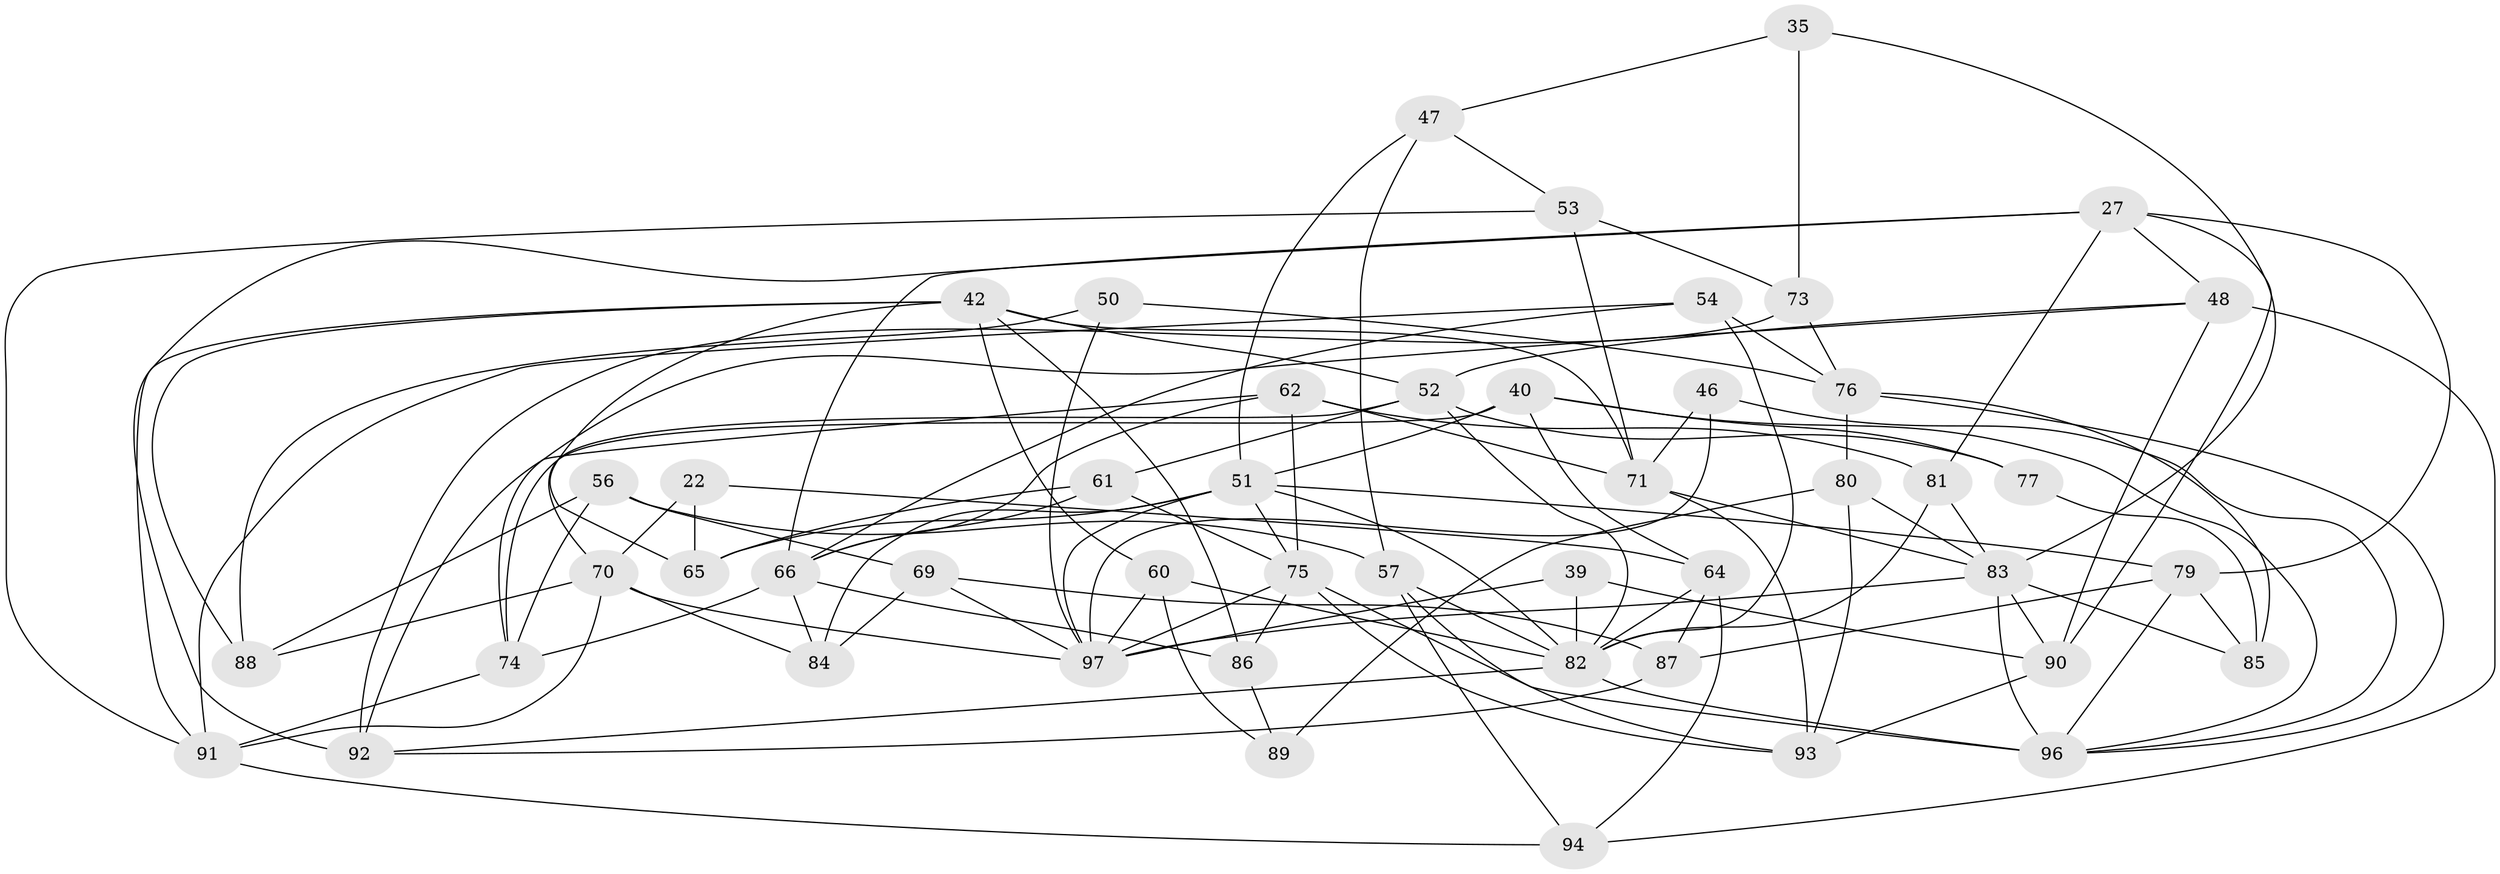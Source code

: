 // original degree distribution, {4: 1.0}
// Generated by graph-tools (version 1.1) at 2025/58/03/09/25 04:58:29]
// undirected, 48 vertices, 119 edges
graph export_dot {
graph [start="1"]
  node [color=gray90,style=filled];
  22;
  27 [super="+4+25"];
  35;
  39;
  40 [super="+28"];
  42 [super="+10+34+13"];
  46;
  47;
  48 [super="+26"];
  50;
  51 [super="+43+32"];
  52 [super="+49"];
  53;
  54;
  56;
  57 [super="+9+24"];
  60;
  61;
  62 [super="+21"];
  64 [super="+17"];
  65 [super="+33"];
  66 [super="+20+38"];
  69;
  70 [super="+30"];
  71 [super="+45"];
  73 [super="+1"];
  74 [super="+44"];
  75 [super="+8+36"];
  76 [super="+58"];
  77;
  79 [super="+63"];
  80 [super="+16"];
  81 [super="+72"];
  82 [super="+3+11+18+31"];
  83 [super="+41"];
  84;
  85;
  86;
  87;
  88;
  89;
  90 [super="+2"];
  91 [super="+68"];
  92 [super="+12"];
  93 [super="+67"];
  94 [super="+78"];
  96 [super="+37+59"];
  97 [super="+95+55"];
  22 -- 64 [weight=2];
  22 -- 65;
  22 -- 70;
  27 -- 66;
  27 -- 81 [weight=2];
  27 -- 48;
  27 -- 92;
  27 -- 90;
  27 -- 79 [weight=2];
  35 -- 47;
  35 -- 73 [weight=2];
  35 -- 83;
  39 -- 90 [weight=2];
  39 -- 97;
  39 -- 82;
  40 -- 51;
  40 -- 77 [weight=2];
  40 -- 64;
  40 -- 74;
  40 -- 96;
  42 -- 86;
  42 -- 65;
  42 -- 60;
  42 -- 52 [weight=2];
  42 -- 71 [weight=2];
  42 -- 88;
  42 -- 91 [weight=2];
  46 -- 96;
  46 -- 97;
  46 -- 71 [weight=2];
  47 -- 53;
  47 -- 57;
  47 -- 51;
  48 -- 52;
  48 -- 90;
  48 -- 94 [weight=2];
  48 -- 74;
  50 -- 88;
  50 -- 76 [weight=2];
  50 -- 97;
  51 -- 79;
  51 -- 65 [weight=3];
  51 -- 97;
  51 -- 84;
  51 -- 82;
  51 -- 75;
  52 -- 82;
  52 -- 61;
  52 -- 77;
  52 -- 70 [weight=2];
  53 -- 73;
  53 -- 71;
  53 -- 91;
  54 -- 66;
  54 -- 91;
  54 -- 76;
  54 -- 82;
  56 -- 88;
  56 -- 74;
  56 -- 69;
  56 -- 57;
  57 -- 94 [weight=2];
  57 -- 93 [weight=2];
  57 -- 82 [weight=2];
  60 -- 89;
  60 -- 82;
  60 -- 97;
  61 -- 65;
  61 -- 75;
  61 -- 66;
  62 -- 92;
  62 -- 71;
  62 -- 81 [weight=2];
  62 -- 75;
  62 -- 66;
  64 -- 87;
  64 -- 94;
  64 -- 82;
  66 -- 74 [weight=2];
  66 -- 84;
  66 -- 86;
  69 -- 87;
  69 -- 97;
  69 -- 84;
  70 -- 84;
  70 -- 97;
  70 -- 88;
  70 -- 91 [weight=2];
  71 -- 93;
  71 -- 83;
  73 -- 92 [weight=2];
  73 -- 76;
  74 -- 91;
  75 -- 96;
  75 -- 97 [weight=2];
  75 -- 86;
  75 -- 93;
  76 -- 80 [weight=2];
  76 -- 85;
  76 -- 96;
  77 -- 85;
  79 -- 85;
  79 -- 87;
  79 -- 96;
  80 -- 89 [weight=2];
  80 -- 93;
  80 -- 83;
  81 -- 82;
  81 -- 83;
  82 -- 92;
  82 -- 96 [weight=2];
  83 -- 85;
  83 -- 97;
  83 -- 90;
  83 -- 96;
  86 -- 89;
  87 -- 92;
  90 -- 93;
  91 -- 94;
}
